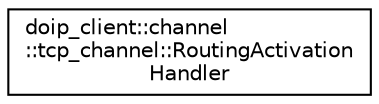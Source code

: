 digraph "Graphical Class Hierarchy"
{
 // LATEX_PDF_SIZE
  edge [fontname="Helvetica",fontsize="10",labelfontname="Helvetica",labelfontsize="10"];
  node [fontname="Helvetica",fontsize="10",shape=record];
  rankdir="LR";
  Node0 [label="doip_client::channel\l::tcp_channel::RoutingActivation\lHandler",height=0.2,width=0.4,color="black", fillcolor="white", style="filled",URL="$classdoip__client_1_1channel_1_1tcp__channel_1_1RoutingActivationHandler.html",tooltip="Class used as a handler to process routing activation messages."];
}
